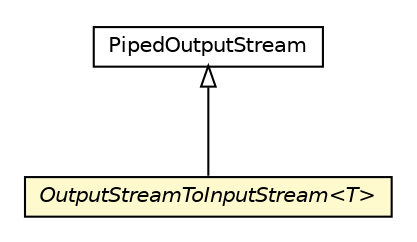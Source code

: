 #!/usr/local/bin/dot
#
# Class diagram 
# Generated by UMLGraph version 5.1 (http://www.umlgraph.org/)
#

digraph G {
	edge [fontname="Helvetica",fontsize=10,labelfontname="Helvetica",labelfontsize=10];
	node [fontname="Helvetica",fontsize=10,shape=plaintext];
	nodesep=0.25;
	ranksep=0.5;
	// com.gc.iotools.stream.os.OutputStreamToInputStream<T>
	c1744 [label=<<table title="com.gc.iotools.stream.os.OutputStreamToInputStream" border="0" cellborder="1" cellspacing="0" cellpadding="2" port="p" bgcolor="lemonChiffon" href="./OutputStreamToInputStream.html">
		<tr><td><table border="0" cellspacing="0" cellpadding="1">
<tr><td align="center" balign="center"><font face="Helvetica-Oblique"> OutputStreamToInputStream&lt;T&gt; </font></td></tr>
		</table></td></tr>
		</table>>, fontname="Helvetica", fontcolor="black", fontsize=10.0];
	//com.gc.iotools.stream.os.OutputStreamToInputStream<T> extends java.io.PipedOutputStream
	c1752:p -> c1744:p [dir=back,arrowtail=empty];
	// java.io.PipedOutputStream
	c1752 [label=<<table title="java.io.PipedOutputStream" border="0" cellborder="1" cellspacing="0" cellpadding="2" port="p" href="http://java.sun.com/javase/6/docs/api/java/io/PipedOutputStream.html">
		<tr><td><table border="0" cellspacing="0" cellpadding="1">
<tr><td align="center" balign="center"> PipedOutputStream </td></tr>
		</table></td></tr>
		</table>>, fontname="Helvetica", fontcolor="black", fontsize=10.0];
}

